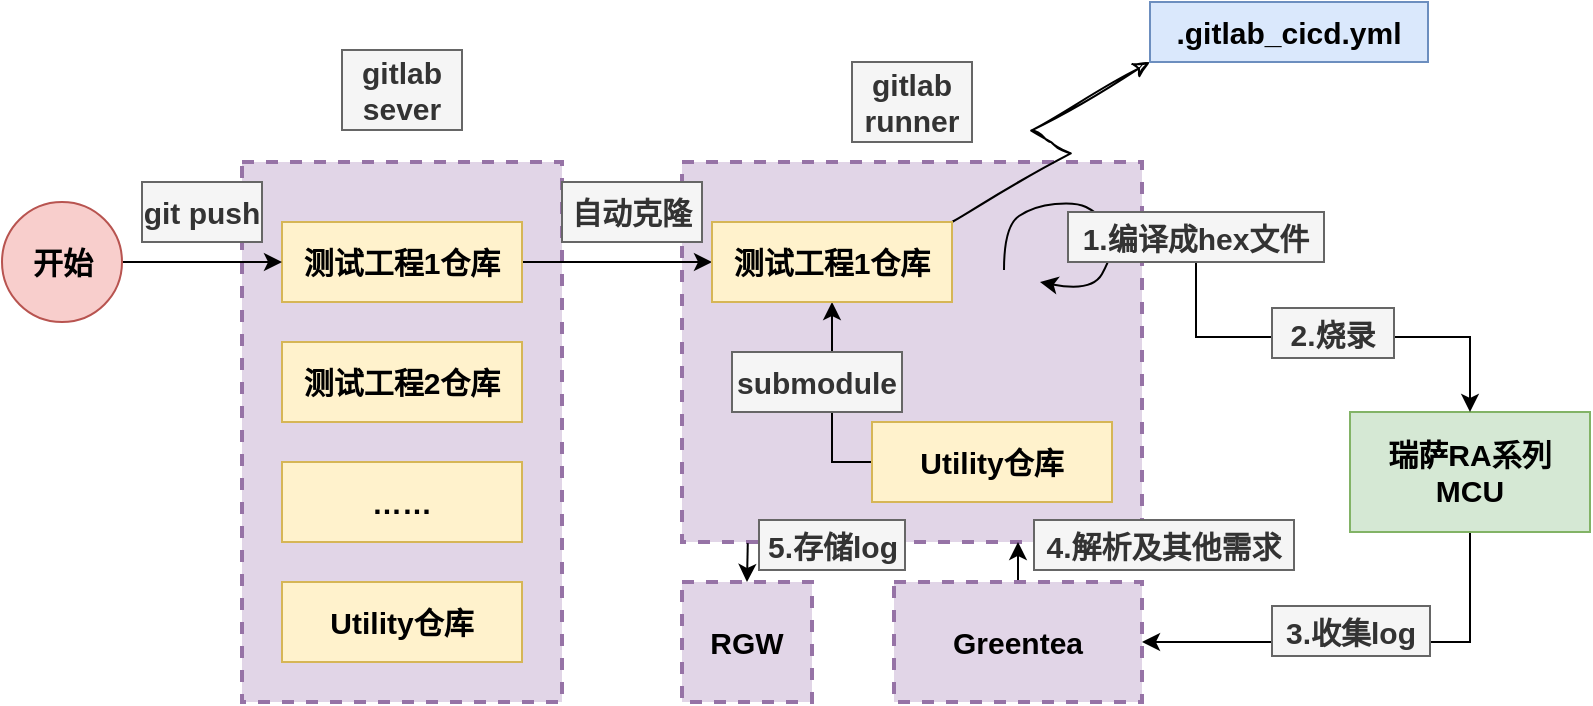 <mxfile version="24.0.4" type="device">
  <diagram name="第 1 页" id="Jd7-73F074mrr_AuGgJH">
    <mxGraphModel dx="1585" dy="694" grid="0" gridSize="10" guides="1" tooltips="1" connect="1" arrows="1" fold="1" page="0" pageScale="1" pageWidth="827" pageHeight="1169" math="0" shadow="0">
      <root>
        <mxCell id="0" />
        <mxCell id="1" parent="0" />
        <mxCell id="VpwYdxR6YieiCVpPiCMP-21" value="" style="rounded=0;whiteSpace=wrap;html=1;dashed=1;strokeWidth=2;fillColor=#e1d5e7;strokeColor=#9673a6;" vertex="1" parent="1">
          <mxGeometry x="110" y="420" width="230" height="190" as="geometry" />
        </mxCell>
        <mxCell id="VpwYdxR6YieiCVpPiCMP-20" value="" style="rounded=0;whiteSpace=wrap;html=1;dashed=1;strokeWidth=2;fillColor=#e1d5e7;strokeColor=#9673a6;" vertex="1" parent="1">
          <mxGeometry x="-110" y="420" width="160" height="270" as="geometry" />
        </mxCell>
        <mxCell id="VpwYdxR6YieiCVpPiCMP-14" style="edgeStyle=orthogonalEdgeStyle;rounded=0;orthogonalLoop=1;jettySize=auto;html=1;exitX=1;exitY=0.5;exitDx=0;exitDy=0;entryX=0;entryY=0.5;entryDx=0;entryDy=0;" edge="1" parent="1" source="VpwYdxR6YieiCVpPiCMP-1" target="VpwYdxR6YieiCVpPiCMP-7">
          <mxGeometry relative="1" as="geometry" />
        </mxCell>
        <mxCell id="VpwYdxR6YieiCVpPiCMP-1" value="测试工程1仓库" style="rounded=0;whiteSpace=wrap;html=1;fillColor=#fff2cc;strokeColor=#d6b656;fontSize=15;fontStyle=1" vertex="1" parent="1">
          <mxGeometry x="-90" y="450" width="120" height="40" as="geometry" />
        </mxCell>
        <mxCell id="VpwYdxR6YieiCVpPiCMP-3" value="测试工程2仓库" style="rounded=0;whiteSpace=wrap;html=1;fillColor=#fff2cc;strokeColor=#d6b656;fontSize=15;fontStyle=1" vertex="1" parent="1">
          <mxGeometry x="-90" y="510" width="120" height="40" as="geometry" />
        </mxCell>
        <mxCell id="VpwYdxR6YieiCVpPiCMP-4" value="……" style="rounded=0;whiteSpace=wrap;html=1;fillColor=#fff2cc;strokeColor=#d6b656;fontSize=15;fontStyle=1" vertex="1" parent="1">
          <mxGeometry x="-90" y="570" width="120" height="40" as="geometry" />
        </mxCell>
        <mxCell id="VpwYdxR6YieiCVpPiCMP-6" value="Utility仓库" style="rounded=0;whiteSpace=wrap;html=1;fillColor=#fff2cc;strokeColor=#d6b656;fontSize=15;fontStyle=1" vertex="1" parent="1">
          <mxGeometry x="-90" y="630" width="120" height="40" as="geometry" />
        </mxCell>
        <mxCell id="VpwYdxR6YieiCVpPiCMP-18" style="edgeStyle=orthogonalEdgeStyle;rounded=0;orthogonalLoop=1;jettySize=auto;html=1;exitX=0.5;exitY=1;exitDx=0;exitDy=0;entryX=0;entryY=0.5;entryDx=0;entryDy=0;startArrow=classic;startFill=1;endArrow=none;endFill=0;" edge="1" parent="1" source="VpwYdxR6YieiCVpPiCMP-7" target="VpwYdxR6YieiCVpPiCMP-10">
          <mxGeometry relative="1" as="geometry" />
        </mxCell>
        <mxCell id="VpwYdxR6YieiCVpPiCMP-29" style="rounded=0;orthogonalLoop=1;jettySize=auto;html=1;exitX=1;exitY=0;exitDx=0;exitDy=0;entryX=0;entryY=1;entryDx=0;entryDy=0;sketch=1;curveFitting=1;jiggle=2;flowAnimation=0;edgeStyle=isometricEdgeStyle;" edge="1" parent="1" source="VpwYdxR6YieiCVpPiCMP-7" target="VpwYdxR6YieiCVpPiCMP-28">
          <mxGeometry relative="1" as="geometry" />
        </mxCell>
        <mxCell id="VpwYdxR6YieiCVpPiCMP-7" value="测试工程1仓库" style="rounded=0;whiteSpace=wrap;html=1;fillColor=#fff2cc;strokeColor=#d6b656;fontSize=15;fontStyle=1" vertex="1" parent="1">
          <mxGeometry x="125" y="450" width="120" height="40" as="geometry" />
        </mxCell>
        <mxCell id="VpwYdxR6YieiCVpPiCMP-10" value="Utility仓库" style="rounded=0;whiteSpace=wrap;html=1;fillColor=#fff2cc;strokeColor=#d6b656;fontSize=15;fontStyle=1" vertex="1" parent="1">
          <mxGeometry x="205" y="550" width="120" height="40" as="geometry" />
        </mxCell>
        <mxCell id="VpwYdxR6YieiCVpPiCMP-12" style="edgeStyle=orthogonalEdgeStyle;rounded=0;orthogonalLoop=1;jettySize=auto;html=1;exitX=1;exitY=0.5;exitDx=0;exitDy=0;exitPerimeter=0;entryX=0;entryY=0.5;entryDx=0;entryDy=0;" edge="1" parent="1" source="VpwYdxR6YieiCVpPiCMP-11" target="VpwYdxR6YieiCVpPiCMP-1">
          <mxGeometry relative="1" as="geometry" />
        </mxCell>
        <mxCell id="VpwYdxR6YieiCVpPiCMP-11" value="&lt;font style=&quot;font-size: 15px;&quot;&gt;开始&lt;/font&gt;" style="verticalLabelPosition=middle;verticalAlign=middle;html=1;shape=mxgraph.flowchart.on-page_reference;aspect=fixed;labelPosition=center;align=center;fillColor=#f8cecc;strokeColor=#b85450;fontStyle=1" vertex="1" parent="1">
          <mxGeometry x="-230" y="440" width="60" height="60" as="geometry" />
        </mxCell>
        <mxCell id="VpwYdxR6YieiCVpPiCMP-16" value="&lt;b style=&quot;font-size: 15px; text-wrap: nowrap;&quot;&gt;git push&lt;/b&gt;" style="text;html=1;align=center;verticalAlign=middle;whiteSpace=wrap;rounded=0;fillColor=#f5f5f5;fontColor=#333333;strokeColor=#666666;" vertex="1" parent="1">
          <mxGeometry x="-160" y="430" width="60" height="30" as="geometry" />
        </mxCell>
        <mxCell id="VpwYdxR6YieiCVpPiCMP-17" value="&lt;span style=&quot;font-size: 15px; text-wrap: nowrap;&quot;&gt;&lt;b&gt;自动克隆&lt;/b&gt;&lt;/span&gt;" style="text;html=1;align=center;verticalAlign=middle;whiteSpace=wrap;rounded=0;fillColor=#f5f5f5;fontColor=#333333;strokeColor=#666666;" vertex="1" parent="1">
          <mxGeometry x="50" y="430" width="70" height="30" as="geometry" />
        </mxCell>
        <mxCell id="VpwYdxR6YieiCVpPiCMP-19" value="&lt;span style=&quot;font-size: 15px; text-wrap: nowrap;&quot;&gt;&lt;b&gt;submodule&lt;/b&gt;&lt;/span&gt;" style="text;html=1;align=center;verticalAlign=middle;whiteSpace=wrap;rounded=0;fillColor=#f5f5f5;fontColor=#333333;strokeColor=#666666;" vertex="1" parent="1">
          <mxGeometry x="135" y="515" width="85" height="30" as="geometry" />
        </mxCell>
        <mxCell id="VpwYdxR6YieiCVpPiCMP-26" value="&lt;div&gt;&lt;b style=&quot;font-size: 15px; text-wrap: nowrap;&quot;&gt;gitlab&lt;/b&gt;&lt;/div&gt;&lt;b style=&quot;font-size: 15px; text-wrap: nowrap;&quot;&gt;runner&lt;/b&gt;" style="text;html=1;align=center;verticalAlign=middle;whiteSpace=wrap;rounded=0;fillColor=#f5f5f5;fontColor=#333333;strokeColor=#666666;" vertex="1" parent="1">
          <mxGeometry x="195" y="370" width="60" height="40" as="geometry" />
        </mxCell>
        <mxCell id="VpwYdxR6YieiCVpPiCMP-27" value="&lt;div&gt;&lt;b style=&quot;font-size: 15px; text-wrap: nowrap;&quot;&gt;gitlab&lt;/b&gt;&lt;/div&gt;&lt;span style=&quot;font-size: 15px; text-wrap: nowrap;&quot;&gt;&lt;b&gt;sever&lt;/b&gt;&lt;/span&gt;" style="text;html=1;align=center;verticalAlign=middle;whiteSpace=wrap;rounded=0;fillColor=#f5f5f5;fontColor=#333333;strokeColor=#666666;" vertex="1" parent="1">
          <mxGeometry x="-60" y="364" width="60" height="40" as="geometry" />
        </mxCell>
        <mxCell id="VpwYdxR6YieiCVpPiCMP-28" value="&lt;b&gt;&lt;font style=&quot;font-size: 15px;&quot;&gt;.gitlab_cicd.yml&lt;/font&gt;&lt;/b&gt;" style="rounded=0;whiteSpace=wrap;html=1;fillColor=#dae8fc;strokeColor=#6c8ebf;" vertex="1" parent="1">
          <mxGeometry x="344" y="340" width="139" height="30" as="geometry" />
        </mxCell>
        <mxCell id="VpwYdxR6YieiCVpPiCMP-33" style="edgeStyle=orthogonalEdgeStyle;rounded=0;orthogonalLoop=1;jettySize=auto;html=1;exitX=1;exitY=0.5;exitDx=0;exitDy=0;startArrow=classic;startFill=1;endArrow=none;endFill=0;" edge="1" parent="1" source="VpwYdxR6YieiCVpPiCMP-30" target="VpwYdxR6YieiCVpPiCMP-31">
          <mxGeometry relative="1" as="geometry" />
        </mxCell>
        <mxCell id="VpwYdxR6YieiCVpPiCMP-44" style="edgeStyle=orthogonalEdgeStyle;rounded=0;orthogonalLoop=1;jettySize=auto;html=1;exitX=0.5;exitY=0;exitDx=0;exitDy=0;" edge="1" parent="1" source="VpwYdxR6YieiCVpPiCMP-30">
          <mxGeometry relative="1" as="geometry">
            <mxPoint x="278" y="610" as="targetPoint" />
          </mxGeometry>
        </mxCell>
        <mxCell id="VpwYdxR6YieiCVpPiCMP-30" value="&lt;b&gt;&lt;font style=&quot;font-size: 15px;&quot;&gt;Greentea&lt;/font&gt;&lt;/b&gt;" style="rounded=0;whiteSpace=wrap;html=1;fillColor=#e1d5e7;strokeColor=#9673a6;dashed=1;strokeWidth=2;" vertex="1" parent="1">
          <mxGeometry x="216" y="630" width="124" height="60" as="geometry" />
        </mxCell>
        <mxCell id="VpwYdxR6YieiCVpPiCMP-31" value="&lt;div&gt;&lt;b&gt;&lt;font style=&quot;font-size: 15px;&quot;&gt;瑞萨RA系列&lt;/font&gt;&lt;/b&gt;&lt;/div&gt;&lt;b&gt;&lt;font style=&quot;font-size: 15px;&quot;&gt;MCU&lt;/font&gt;&lt;/b&gt;" style="rounded=0;whiteSpace=wrap;html=1;fillColor=#d5e8d4;strokeColor=#82b366;" vertex="1" parent="1">
          <mxGeometry x="444" y="545" width="120" height="60" as="geometry" />
        </mxCell>
        <mxCell id="VpwYdxR6YieiCVpPiCMP-35" value="" style="curved=1;endArrow=classic;html=1;rounded=0;" edge="1" parent="1">
          <mxGeometry width="50" height="50" relative="1" as="geometry">
            <mxPoint x="271" y="474" as="sourcePoint" />
            <mxPoint x="289" y="480" as="targetPoint" />
            <Array as="points">
              <mxPoint x="271" y="452" />
              <mxPoint x="286" y="442" />
              <mxPoint x="307" y="440" />
              <mxPoint x="317" y="445" />
              <mxPoint x="325" y="454" />
              <mxPoint x="325" y="467" />
              <mxPoint x="315" y="485" />
            </Array>
          </mxGeometry>
        </mxCell>
        <mxCell id="VpwYdxR6YieiCVpPiCMP-39" style="edgeStyle=orthogonalEdgeStyle;rounded=0;orthogonalLoop=1;jettySize=auto;html=1;entryX=0.5;entryY=0;entryDx=0;entryDy=0;exitX=0.5;exitY=1;exitDx=0;exitDy=0;" edge="1" parent="1" source="VpwYdxR6YieiCVpPiCMP-36" target="VpwYdxR6YieiCVpPiCMP-31">
          <mxGeometry relative="1" as="geometry" />
        </mxCell>
        <mxCell id="VpwYdxR6YieiCVpPiCMP-36" value="&lt;b style=&quot;font-size: 15px; text-wrap: nowrap;&quot;&gt;1.编译成hex文件&lt;/b&gt;" style="text;html=1;align=center;verticalAlign=middle;whiteSpace=wrap;rounded=0;fillColor=#f5f5f5;fontColor=#333333;strokeColor=#666666;" vertex="1" parent="1">
          <mxGeometry x="303" y="445" width="128" height="25" as="geometry" />
        </mxCell>
        <mxCell id="VpwYdxR6YieiCVpPiCMP-41" value="&lt;b style=&quot;font-size: 15px; text-wrap: nowrap;&quot;&gt;2.烧录&lt;/b&gt;" style="text;html=1;align=center;verticalAlign=middle;whiteSpace=wrap;rounded=0;fillColor=#f5f5f5;fontColor=#333333;strokeColor=#666666;" vertex="1" parent="1">
          <mxGeometry x="405" y="493" width="61" height="25" as="geometry" />
        </mxCell>
        <mxCell id="VpwYdxR6YieiCVpPiCMP-42" value="&lt;b style=&quot;font-size: 15px; text-wrap: nowrap;&quot;&gt;3.收集log&lt;/b&gt;" style="text;html=1;align=center;verticalAlign=middle;whiteSpace=wrap;rounded=0;fillColor=#f5f5f5;fontColor=#333333;strokeColor=#666666;" vertex="1" parent="1">
          <mxGeometry x="405" y="642" width="79" height="25" as="geometry" />
        </mxCell>
        <mxCell id="VpwYdxR6YieiCVpPiCMP-45" value="&lt;b style=&quot;font-size: 15px; text-wrap: nowrap;&quot;&gt;4.解析及其他需求&lt;/b&gt;" style="text;html=1;align=center;verticalAlign=middle;whiteSpace=wrap;rounded=0;fillColor=#f5f5f5;fontColor=#333333;strokeColor=#666666;" vertex="1" parent="1">
          <mxGeometry x="286" y="599" width="130" height="25" as="geometry" />
        </mxCell>
        <mxCell id="VpwYdxR6YieiCVpPiCMP-47" value="&lt;b&gt;&lt;font style=&quot;font-size: 15px;&quot;&gt;RGW&lt;/font&gt;&lt;/b&gt;" style="rounded=0;whiteSpace=wrap;html=1;fillColor=#e1d5e7;strokeColor=#9673a6;dashed=1;strokeWidth=2;" vertex="1" parent="1">
          <mxGeometry x="110" y="630" width="65" height="60" as="geometry" />
        </mxCell>
        <mxCell id="VpwYdxR6YieiCVpPiCMP-48" style="edgeStyle=orthogonalEdgeStyle;rounded=0;orthogonalLoop=1;jettySize=auto;html=1;exitX=0.5;exitY=0;exitDx=0;exitDy=0;entryX=0.143;entryY=1.003;entryDx=0;entryDy=0;entryPerimeter=0;startArrow=classic;startFill=1;endArrow=none;endFill=0;" edge="1" parent="1" source="VpwYdxR6YieiCVpPiCMP-47" target="VpwYdxR6YieiCVpPiCMP-21">
          <mxGeometry relative="1" as="geometry" />
        </mxCell>
        <mxCell id="VpwYdxR6YieiCVpPiCMP-49" value="&lt;b style=&quot;font-size: 15px; text-wrap: nowrap;&quot;&gt;5.存储log&lt;/b&gt;" style="text;html=1;align=center;verticalAlign=middle;whiteSpace=wrap;rounded=0;fillColor=#f5f5f5;fontColor=#333333;strokeColor=#666666;" vertex="1" parent="1">
          <mxGeometry x="148.5" y="599" width="73" height="25" as="geometry" />
        </mxCell>
      </root>
    </mxGraphModel>
  </diagram>
</mxfile>
